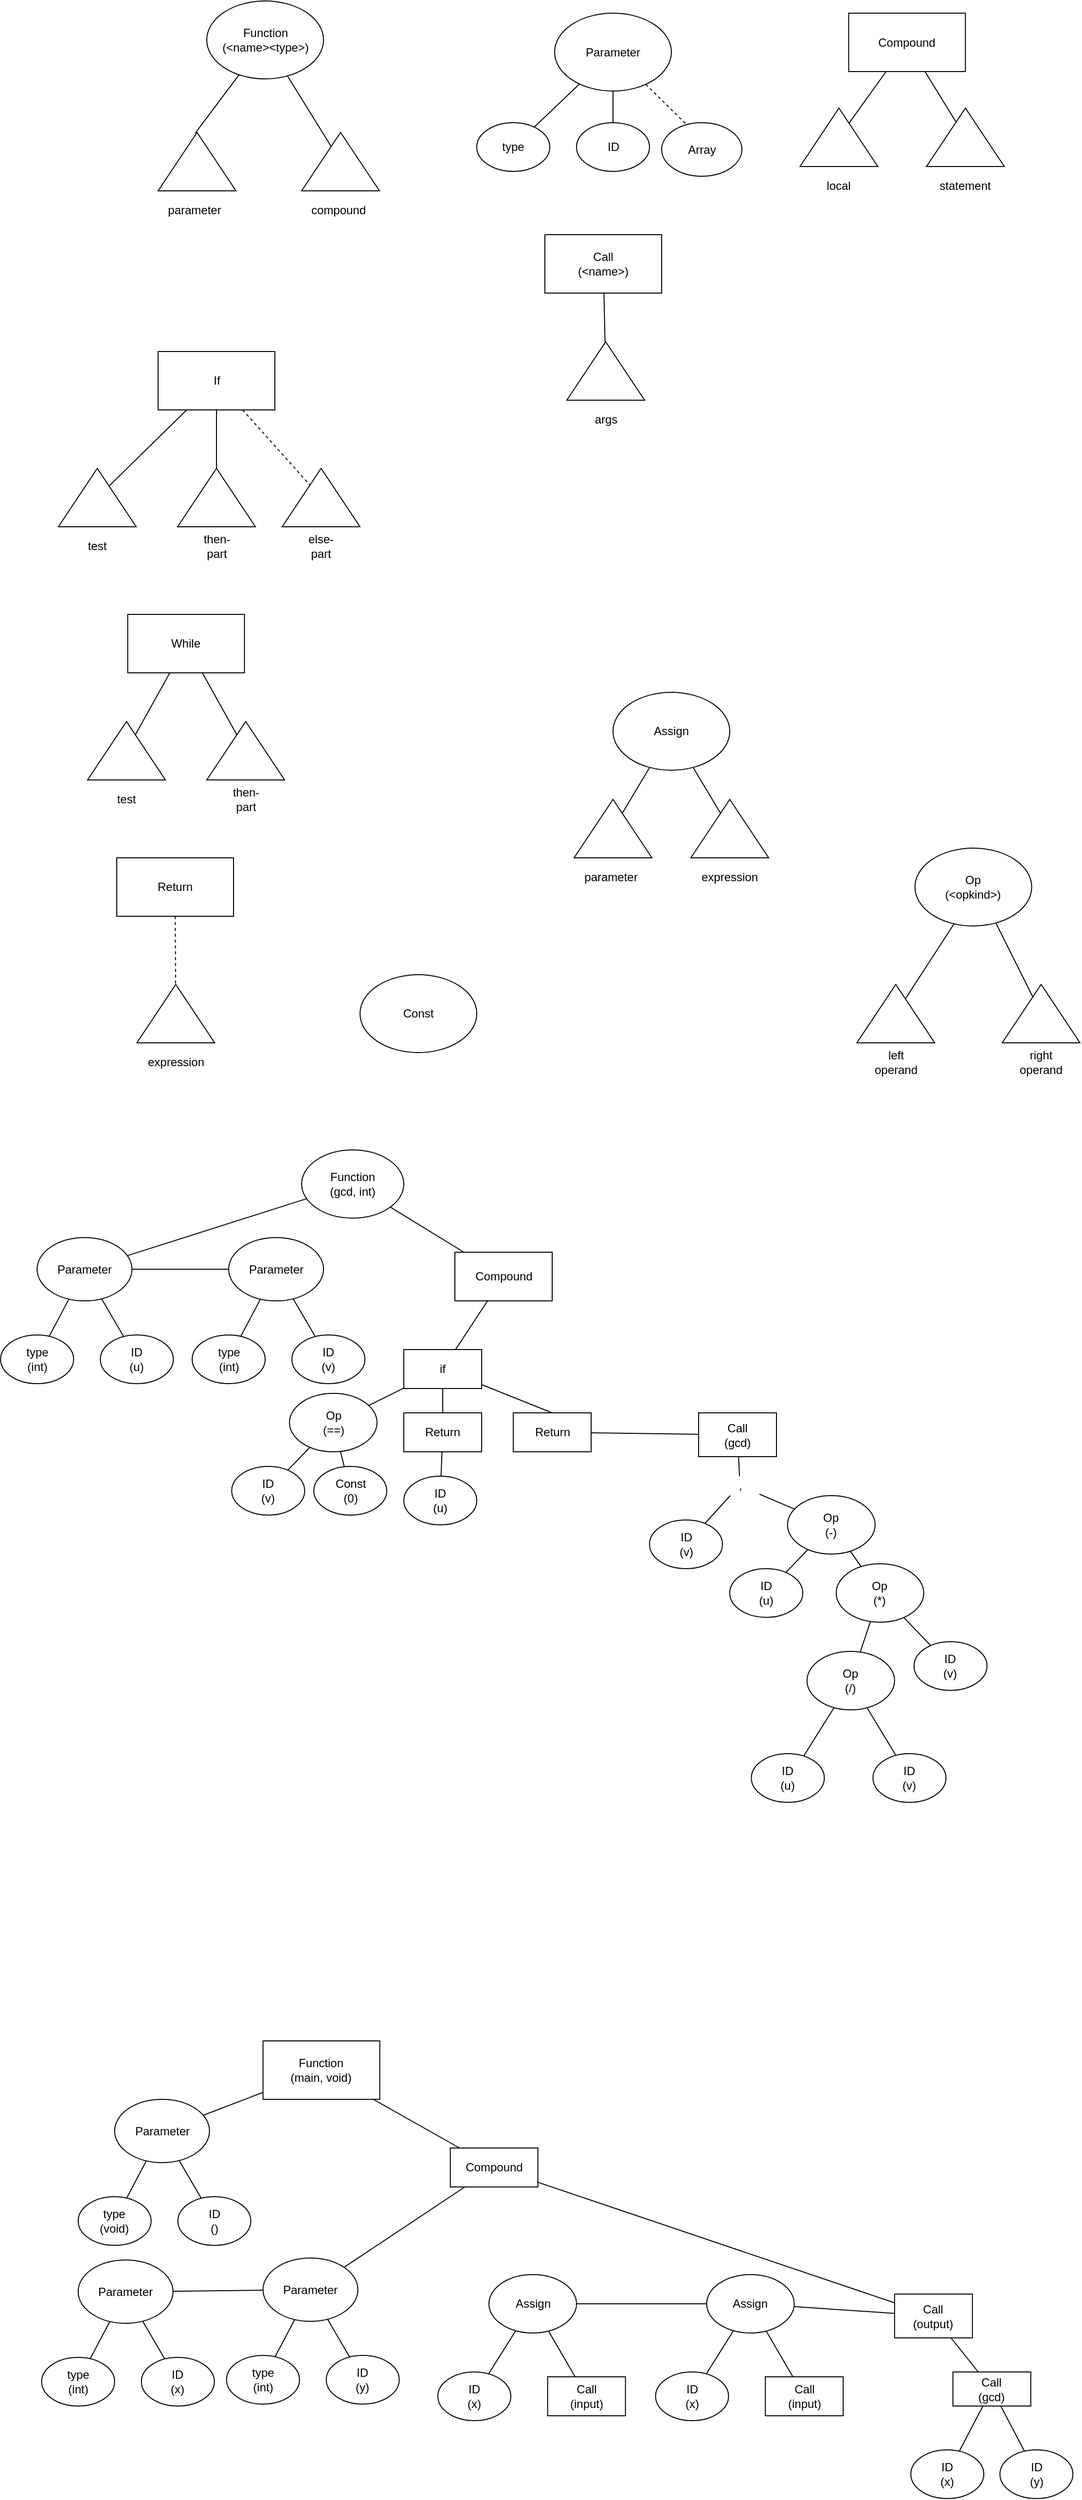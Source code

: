 <mxfile version="14.7.0" type="device"><diagram id="3pm8dhvofM6ck_XUb6Do" name="Page-1"><mxGraphModel dx="1122" dy="1812" grid="1" gridSize="10" guides="1" tooltips="1" connect="1" arrows="1" fold="1" page="1" pageScale="1" pageWidth="827" pageHeight="1169" math="0" shadow="0"><root><mxCell id="0"/><mxCell id="1" parent="0"/><mxCell id="Vj6ox9f2bPpBt8qQv2EJ-5" value="Compound" style="rounded=0;whiteSpace=wrap;html=1;" parent="1" vertex="1"><mxGeometry x="487.5" y="135" width="100" height="50" as="geometry"/></mxCell><mxCell id="Vj6ox9f2bPpBt8qQv2EJ-44" style="edgeStyle=none;rounded=0;orthogonalLoop=1;jettySize=auto;html=1;startArrow=none;startFill=0;endArrow=none;endFill=0;" parent="1" source="Vj6ox9f2bPpBt8qQv2EJ-36" target="Vj6ox9f2bPpBt8qQv2EJ-43" edge="1"><mxGeometry relative="1" as="geometry"/></mxCell><mxCell id="Vj6ox9f2bPpBt8qQv2EJ-36" value="Call&lt;br&gt;(gcd)" style="rounded=0;whiteSpace=wrap;html=1;" parent="1" vertex="1"><mxGeometry x="738" y="300" width="80" height="45" as="geometry"/></mxCell><mxCell id="jdOUMTZjfAcwkZbBy2Ru-80" style="edgeStyle=none;rounded=0;orthogonalLoop=1;jettySize=auto;html=1;endArrow=none;endFill=0;" edge="1" parent="1" source="Vj6ox9f2bPpBt8qQv2EJ-43" target="jdOUMTZjfAcwkZbBy2Ru-52"><mxGeometry relative="1" as="geometry"/></mxCell><mxCell id="Vj6ox9f2bPpBt8qQv2EJ-43" value="," style="text;html=1;strokeColor=none;fillColor=none;align=center;verticalAlign=middle;whiteSpace=wrap;rounded=0;" parent="1" vertex="1"><mxGeometry x="760.5" y="365" width="40" height="20" as="geometry"/></mxCell><mxCell id="Vj6ox9f2bPpBt8qQv2EJ-83" style="edgeStyle=none;rounded=0;orthogonalLoop=1;jettySize=auto;html=1;startArrow=none;startFill=0;endArrow=none;endFill=0;" parent="1" source="Vj6ox9f2bPpBt8qQv2EJ-67" target="Vj6ox9f2bPpBt8qQv2EJ-79" edge="1"><mxGeometry relative="1" as="geometry"/></mxCell><mxCell id="Vj6ox9f2bPpBt8qQv2EJ-67" value="Function&lt;br&gt;(main, void)" style="rounded=0;whiteSpace=wrap;html=1;" parent="1" vertex="1"><mxGeometry x="290.31" y="945" width="120" height="60" as="geometry"/></mxCell><mxCell id="Vj6ox9f2bPpBt8qQv2EJ-130" style="edgeStyle=none;rounded=0;orthogonalLoop=1;jettySize=auto;html=1;startArrow=none;startFill=0;endArrow=none;endFill=0;" parent="1" source="Vj6ox9f2bPpBt8qQv2EJ-79" target="Vj6ox9f2bPpBt8qQv2EJ-129" edge="1"><mxGeometry relative="1" as="geometry"/></mxCell><mxCell id="Vj6ox9f2bPpBt8qQv2EJ-79" value="Compound" style="rounded=0;whiteSpace=wrap;html=1;" parent="1" vertex="1"><mxGeometry x="482.81" y="1055" width="90" height="40" as="geometry"/></mxCell><mxCell id="Vj6ox9f2bPpBt8qQv2EJ-101" style="edgeStyle=none;rounded=0;orthogonalLoop=1;jettySize=auto;html=1;entryX=0.25;entryY=1;entryDx=0;entryDy=0;startArrow=none;startFill=0;endArrow=none;endFill=0;" parent="1" edge="1"><mxGeometry relative="1" as="geometry"><mxPoint x="542.81" y="1270" as="sourcePoint"/><mxPoint x="542.81" y="1270" as="targetPoint"/></mxGeometry></mxCell><mxCell id="jdOUMTZjfAcwkZbBy2Ru-101" style="edgeStyle=none;rounded=0;orthogonalLoop=1;jettySize=auto;html=1;endArrow=none;endFill=0;" edge="1" parent="1" source="Vj6ox9f2bPpBt8qQv2EJ-110" target="jdOUMTZjfAcwkZbBy2Ru-93"><mxGeometry relative="1" as="geometry"/></mxCell><mxCell id="Vj6ox9f2bPpBt8qQv2EJ-110" value="Call&lt;br&gt;(input)" style="rounded=0;whiteSpace=wrap;html=1;" parent="1" vertex="1"><mxGeometry x="582.81" y="1290" width="80" height="40" as="geometry"/></mxCell><mxCell id="Vj6ox9f2bPpBt8qQv2EJ-135" style="edgeStyle=none;rounded=0;orthogonalLoop=1;jettySize=auto;html=1;startArrow=none;startFill=0;endArrow=none;endFill=0;" parent="1" source="Vj6ox9f2bPpBt8qQv2EJ-129" target="Vj6ox9f2bPpBt8qQv2EJ-134" edge="1"><mxGeometry relative="1" as="geometry"/></mxCell><mxCell id="Vj6ox9f2bPpBt8qQv2EJ-129" value="Call&lt;br&gt;(output)" style="rounded=0;whiteSpace=wrap;html=1;" parent="1" vertex="1"><mxGeometry x="939.37" y="1205" width="80" height="45" as="geometry"/></mxCell><mxCell id="Vj6ox9f2bPpBt8qQv2EJ-134" value="Call&lt;br&gt;(gcd)" style="rounded=0;whiteSpace=wrap;html=1;" parent="1" vertex="1"><mxGeometry x="999.37" y="1285" width="80" height="35" as="geometry"/></mxCell><mxCell id="et-QwQgMtASnOsoZKu9s-46" style="edgeStyle=none;rounded=0;orthogonalLoop=1;jettySize=auto;html=1;startArrow=none;startFill=0;endArrow=none;endFill=0;" parent="1" source="et-QwQgMtASnOsoZKu9s-11" target="et-QwQgMtASnOsoZKu9s-17" edge="1"><mxGeometry relative="1" as="geometry"/></mxCell><mxCell id="et-QwQgMtASnOsoZKu9s-11" value="" style="triangle;whiteSpace=wrap;html=1;rotation=-90;" parent="1" vertex="1"><mxGeometry x="852.19" y="-1050" width="60" height="80" as="geometry"/></mxCell><mxCell id="et-QwQgMtASnOsoZKu9s-12" value="local" style="text;html=1;strokeColor=none;fillColor=none;align=center;verticalAlign=middle;whiteSpace=wrap;rounded=0;" parent="1" vertex="1"><mxGeometry x="862.19" y="-970" width="40" height="20" as="geometry"/></mxCell><mxCell id="et-QwQgMtASnOsoZKu9s-17" value="Compound" style="rounded=0;whiteSpace=wrap;html=1;" parent="1" vertex="1"><mxGeometry x="892.19" y="-1137.5" width="120" height="60" as="geometry"/></mxCell><mxCell id="et-QwQgMtASnOsoZKu9s-58" style="edgeStyle=none;rounded=0;orthogonalLoop=1;jettySize=auto;html=1;startArrow=none;startFill=0;endArrow=none;endFill=0;dashed=1;" parent="1" source="et-QwQgMtASnOsoZKu9s-26" target="et-QwQgMtASnOsoZKu9s-56" edge="1"><mxGeometry relative="1" as="geometry"/></mxCell><mxCell id="et-QwQgMtASnOsoZKu9s-26" value="If" style="rounded=0;whiteSpace=wrap;html=1;" parent="1" vertex="1"><mxGeometry x="182.5" y="-790" width="120" height="60" as="geometry"/></mxCell><mxCell id="et-QwQgMtASnOsoZKu9s-32" style="edgeStyle=none;rounded=0;orthogonalLoop=1;jettySize=auto;html=1;startArrow=none;startFill=0;endArrow=none;endFill=0;" parent="1" edge="1"><mxGeometry relative="1" as="geometry"><mxPoint x="264.216" y="-761.5" as="sourcePoint"/></mxGeometry></mxCell><mxCell id="et-QwQgMtASnOsoZKu9s-52" style="edgeStyle=none;rounded=0;orthogonalLoop=1;jettySize=auto;html=1;startArrow=none;startFill=0;endArrow=none;endFill=0;" parent="1" source="et-QwQgMtASnOsoZKu9s-50" target="et-QwQgMtASnOsoZKu9s-26" edge="1"><mxGeometry relative="1" as="geometry"/></mxCell><mxCell id="et-QwQgMtASnOsoZKu9s-50" value="" style="triangle;whiteSpace=wrap;html=1;rotation=-90;" parent="1" vertex="1"><mxGeometry x="90" y="-680" width="60" height="80" as="geometry"/></mxCell><mxCell id="et-QwQgMtASnOsoZKu9s-51" value="test" style="text;html=1;strokeColor=none;fillColor=none;align=center;verticalAlign=middle;whiteSpace=wrap;rounded=0;" parent="1" vertex="1"><mxGeometry x="100" y="-600" width="40" height="20" as="geometry"/></mxCell><mxCell id="et-QwQgMtASnOsoZKu9s-55" style="edgeStyle=none;rounded=0;orthogonalLoop=1;jettySize=auto;html=1;startArrow=none;startFill=0;endArrow=none;endFill=0;" parent="1" source="et-QwQgMtASnOsoZKu9s-53" target="et-QwQgMtASnOsoZKu9s-26" edge="1"><mxGeometry relative="1" as="geometry"/></mxCell><mxCell id="et-QwQgMtASnOsoZKu9s-53" value="" style="triangle;whiteSpace=wrap;html=1;rotation=-90;" parent="1" vertex="1"><mxGeometry x="212.5" y="-680" width="60" height="80" as="geometry"/></mxCell><mxCell id="et-QwQgMtASnOsoZKu9s-54" value="then-part" style="text;html=1;strokeColor=none;fillColor=none;align=center;verticalAlign=middle;whiteSpace=wrap;rounded=0;" parent="1" vertex="1"><mxGeometry x="222.5" y="-600" width="40" height="20" as="geometry"/></mxCell><mxCell id="et-QwQgMtASnOsoZKu9s-56" value="" style="triangle;whiteSpace=wrap;html=1;rotation=-90;" parent="1" vertex="1"><mxGeometry x="320" y="-680" width="60" height="80" as="geometry"/></mxCell><mxCell id="et-QwQgMtASnOsoZKu9s-57" value="else-part" style="text;html=1;strokeColor=none;fillColor=none;align=center;verticalAlign=middle;whiteSpace=wrap;rounded=0;" parent="1" vertex="1"><mxGeometry x="330" y="-600" width="40" height="20" as="geometry"/></mxCell><mxCell id="et-QwQgMtASnOsoZKu9s-59" value="Function&lt;br&gt;(&amp;lt;name&amp;gt;&amp;lt;type&amp;gt;)" style="ellipse;whiteSpace=wrap;html=1;" parent="1" vertex="1"><mxGeometry x="232.5" y="-1150" width="120" height="80" as="geometry"/></mxCell><mxCell id="et-QwQgMtASnOsoZKu9s-61" value="Call&lt;br&gt;(&amp;lt;name&amp;gt;)" style="rounded=0;whiteSpace=wrap;html=1;" parent="1" vertex="1"><mxGeometry x="580" y="-910" width="120" height="60" as="geometry"/></mxCell><mxCell id="et-QwQgMtASnOsoZKu9s-62" value="Const" style="ellipse;whiteSpace=wrap;html=1;" parent="1" vertex="1"><mxGeometry x="390" y="-150" width="120" height="80" as="geometry"/></mxCell><mxCell id="et-QwQgMtASnOsoZKu9s-64" value="Return" style="rounded=0;whiteSpace=wrap;html=1;" parent="1" vertex="1"><mxGeometry x="140" y="-270" width="120" height="60" as="geometry"/></mxCell><mxCell id="eo3xkKHgs0_Lx0r5bCwi-13" style="rounded=0;orthogonalLoop=1;jettySize=auto;html=1;endArrow=none;endFill=0;" parent="1" target="eo3xkKHgs0_Lx0r5bCwi-5" edge="1"><mxGeometry relative="1" as="geometry"><mxPoint x="1005.528" y="-210" as="sourcePoint"/></mxGeometry></mxCell><mxCell id="et-QwQgMtASnOsoZKu9s-65" value="While" style="rounded=0;whiteSpace=wrap;html=1;" parent="1" vertex="1"><mxGeometry x="151.25" y="-520" width="120" height="60" as="geometry"/></mxCell><mxCell id="eo3xkKHgs0_Lx0r5bCwi-4" value="Assign" style="ellipse;whiteSpace=wrap;html=1;" parent="1" vertex="1"><mxGeometry x="650" y="-440" width="120" height="80" as="geometry"/></mxCell><mxCell id="eo3xkKHgs0_Lx0r5bCwi-5" value="" style="triangle;whiteSpace=wrap;html=1;rotation=-90;" parent="1" vertex="1"><mxGeometry x="910.62" y="-150" width="60" height="80" as="geometry"/></mxCell><mxCell id="eo3xkKHgs0_Lx0r5bCwi-7" value="left operand" style="text;html=1;strokeColor=none;fillColor=none;align=center;verticalAlign=middle;whiteSpace=wrap;rounded=0;" parent="1" vertex="1"><mxGeometry x="920.62" y="-70" width="40" height="20" as="geometry"/></mxCell><mxCell id="eo3xkKHgs0_Lx0r5bCwi-10" style="edgeStyle=none;rounded=0;orthogonalLoop=1;jettySize=auto;html=1;startArrow=none;startFill=0;endArrow=none;endFill=0;" parent="1" source="eo3xkKHgs0_Lx0r5bCwi-11" edge="1"><mxGeometry relative="1" as="geometry"><mxPoint x="1040.0" y="-210" as="targetPoint"/></mxGeometry></mxCell><mxCell id="eo3xkKHgs0_Lx0r5bCwi-11" value="" style="triangle;whiteSpace=wrap;html=1;rotation=-90;" parent="1" vertex="1"><mxGeometry x="1060" y="-150" width="60" height="80" as="geometry"/></mxCell><mxCell id="eo3xkKHgs0_Lx0r5bCwi-12" value="right operand" style="text;html=1;strokeColor=none;fillColor=none;align=center;verticalAlign=middle;whiteSpace=wrap;rounded=0;" parent="1" vertex="1"><mxGeometry x="1070" y="-70" width="40" height="20" as="geometry"/></mxCell><mxCell id="eo3xkKHgs0_Lx0r5bCwi-14" style="edgeStyle=none;rounded=0;orthogonalLoop=1;jettySize=auto;html=1;startArrow=none;startFill=0;endArrow=none;endFill=0;dashed=1;" parent="1" source="et-QwQgMtASnOsoZKu9s-64" target="eo3xkKHgs0_Lx0r5bCwi-15" edge="1"><mxGeometry relative="1" as="geometry"><mxPoint x="120.005" y="-200" as="sourcePoint"/></mxGeometry></mxCell><mxCell id="eo3xkKHgs0_Lx0r5bCwi-15" value="" style="triangle;whiteSpace=wrap;html=1;rotation=-90;" parent="1" vertex="1"><mxGeometry x="170.63" y="-150" width="60" height="80" as="geometry"/></mxCell><mxCell id="eo3xkKHgs0_Lx0r5bCwi-16" value="expression" style="text;html=1;strokeColor=none;fillColor=none;align=center;verticalAlign=middle;whiteSpace=wrap;rounded=0;" parent="1" vertex="1"><mxGeometry x="180.63" y="-70" width="40" height="20" as="geometry"/></mxCell><mxCell id="eo3xkKHgs0_Lx0r5bCwi-22" value="" style="edgeStyle=none;rounded=0;orthogonalLoop=1;jettySize=auto;html=1;endArrow=none;endFill=0;" parent="1" target="et-QwQgMtASnOsoZKu9s-59" edge="1"><mxGeometry relative="1" as="geometry"><mxPoint x="220.58" y="-1014.131" as="sourcePoint"/></mxGeometry></mxCell><mxCell id="eo3xkKHgs0_Lx0r5bCwi-24" value="" style="triangle;whiteSpace=wrap;html=1;rotation=-90;" parent="1" vertex="1"><mxGeometry x="740.0" y="-340" width="60" height="80" as="geometry"/></mxCell><mxCell id="eo3xkKHgs0_Lx0r5bCwi-25" style="edgeStyle=none;rounded=0;orthogonalLoop=1;jettySize=auto;html=1;startArrow=none;startFill=0;endArrow=none;endFill=0;" parent="1" source="eo3xkKHgs0_Lx0r5bCwi-4" target="eo3xkKHgs0_Lx0r5bCwi-24" edge="1"><mxGeometry relative="1" as="geometry"><mxPoint x="786.548" y="-328.088" as="sourcePoint"/></mxGeometry></mxCell><mxCell id="eo3xkKHgs0_Lx0r5bCwi-26" value="expression" style="text;html=1;strokeColor=none;fillColor=none;align=center;verticalAlign=middle;whiteSpace=wrap;rounded=0;" parent="1" vertex="1"><mxGeometry x="750" y="-260" width="40" height="20" as="geometry"/></mxCell><mxCell id="eo3xkKHgs0_Lx0r5bCwi-27" value="Op&lt;br&gt;(&amp;lt;opkind&amp;gt;)" style="ellipse;whiteSpace=wrap;html=1;" parent="1" vertex="1"><mxGeometry x="960.31" y="-280" width="120" height="80" as="geometry"/></mxCell><mxCell id="jdOUMTZjfAcwkZbBy2Ru-44" style="edgeStyle=none;rounded=0;orthogonalLoop=1;jettySize=auto;html=1;endArrow=none;endFill=0;" edge="1" parent="1" source="eo3xkKHgs0_Lx0r5bCwi-35" target="et-QwQgMtASnOsoZKu9s-61"><mxGeometry relative="1" as="geometry"/></mxCell><mxCell id="eo3xkKHgs0_Lx0r5bCwi-35" value="" style="triangle;whiteSpace=wrap;html=1;rotation=-90;" parent="1" vertex="1"><mxGeometry x="612.5" y="-810" width="60" height="80" as="geometry"/></mxCell><mxCell id="eo3xkKHgs0_Lx0r5bCwi-36" value="args" style="text;html=1;strokeColor=none;fillColor=none;align=center;verticalAlign=middle;whiteSpace=wrap;rounded=0;" parent="1" vertex="1"><mxGeometry x="622.5" y="-730" width="40" height="20" as="geometry"/></mxCell><mxCell id="eo3xkKHgs0_Lx0r5bCwi-44" style="edgeStyle=none;rounded=0;orthogonalLoop=1;jettySize=auto;html=1;endArrow=none;endFill=0;" parent="1" source="eo3xkKHgs0_Lx0r5bCwi-38" target="et-QwQgMtASnOsoZKu9s-65" edge="1"><mxGeometry relative="1" as="geometry"/></mxCell><mxCell id="eo3xkKHgs0_Lx0r5bCwi-38" value="" style="triangle;whiteSpace=wrap;html=1;rotation=-90;" parent="1" vertex="1"><mxGeometry x="120" y="-420" width="60" height="80" as="geometry"/></mxCell><mxCell id="eo3xkKHgs0_Lx0r5bCwi-39" value="test" style="text;html=1;strokeColor=none;fillColor=none;align=center;verticalAlign=middle;whiteSpace=wrap;rounded=0;" parent="1" vertex="1"><mxGeometry x="130" y="-340" width="40" height="20" as="geometry"/></mxCell><mxCell id="eo3xkKHgs0_Lx0r5bCwi-45" style="edgeStyle=none;rounded=0;orthogonalLoop=1;jettySize=auto;html=1;endArrow=none;endFill=0;" parent="1" source="eo3xkKHgs0_Lx0r5bCwi-40" target="et-QwQgMtASnOsoZKu9s-65" edge="1"><mxGeometry relative="1" as="geometry"/></mxCell><mxCell id="eo3xkKHgs0_Lx0r5bCwi-40" value="" style="triangle;whiteSpace=wrap;html=1;rotation=-90;" parent="1" vertex="1"><mxGeometry x="242.5" y="-420" width="60" height="80" as="geometry"/></mxCell><mxCell id="eo3xkKHgs0_Lx0r5bCwi-41" value="then-part" style="text;html=1;strokeColor=none;fillColor=none;align=center;verticalAlign=middle;whiteSpace=wrap;rounded=0;" parent="1" vertex="1"><mxGeometry x="252.5" y="-340" width="40" height="20" as="geometry"/></mxCell><mxCell id="eo3xkKHgs0_Lx0r5bCwi-54" value="ID" style="ellipse;whiteSpace=wrap;html=1;" parent="1" vertex="1"><mxGeometry x="612.5" y="-1025" width="75" height="50" as="geometry"/></mxCell><mxCell id="eo3xkKHgs0_Lx0r5bCwi-55" style="edgeStyle=none;rounded=0;orthogonalLoop=1;jettySize=auto;html=1;startArrow=none;startFill=0;endArrow=none;endFill=0;" parent="1" source="eo3xkKHgs0_Lx0r5bCwi-60" target="eo3xkKHgs0_Lx0r5bCwi-54" edge="1"><mxGeometry relative="1" as="geometry"><mxPoint x="159.572" y="-1500" as="sourcePoint"/></mxGeometry></mxCell><mxCell id="eo3xkKHgs0_Lx0r5bCwi-56" style="edgeStyle=none;rounded=0;orthogonalLoop=1;jettySize=auto;html=1;startArrow=none;startFill=0;endArrow=none;endFill=0;dashed=1;" parent="1" source="eo3xkKHgs0_Lx0r5bCwi-60" edge="1"><mxGeometry relative="1" as="geometry"><mxPoint x="189.615" y="-1500" as="sourcePoint"/><mxPoint x="736.025" y="-1012.787" as="targetPoint"/></mxGeometry></mxCell><mxCell id="eo3xkKHgs0_Lx0r5bCwi-57" style="edgeStyle=none;rounded=0;orthogonalLoop=1;jettySize=auto;html=1;endArrow=none;endFill=0;" parent="1" source="eo3xkKHgs0_Lx0r5bCwi-58" target="eo3xkKHgs0_Lx0r5bCwi-60" edge="1"><mxGeometry relative="1" as="geometry"/></mxCell><mxCell id="eo3xkKHgs0_Lx0r5bCwi-58" value="type" style="ellipse;whiteSpace=wrap;html=1;" parent="1" vertex="1"><mxGeometry x="510" y="-1025" width="75" height="50" as="geometry"/></mxCell><mxCell id="eo3xkKHgs0_Lx0r5bCwi-59" value="Array" style="ellipse;whiteSpace=wrap;html=1;" parent="1" vertex="1"><mxGeometry x="700" y="-1025" width="82.5" height="55" as="geometry"/></mxCell><mxCell id="eo3xkKHgs0_Lx0r5bCwi-60" value="Parameter" style="ellipse;whiteSpace=wrap;html=1;" parent="1" vertex="1"><mxGeometry x="590" y="-1137.5" width="120" height="80" as="geometry"/></mxCell><mxCell id="eo3xkKHgs0_Lx0r5bCwi-68" value="" style="triangle;whiteSpace=wrap;html=1;rotation=-90;" parent="1" vertex="1"><mxGeometry x="192.5" y="-1025" width="60" height="80" as="geometry"/></mxCell><mxCell id="eo3xkKHgs0_Lx0r5bCwi-69" value="parameter" style="text;html=1;strokeColor=none;fillColor=none;align=center;verticalAlign=middle;whiteSpace=wrap;rounded=0;" parent="1" vertex="1"><mxGeometry x="200" y="-945" width="40" height="20" as="geometry"/></mxCell><mxCell id="eo3xkKHgs0_Lx0r5bCwi-73" value="" style="edgeStyle=none;rounded=0;orthogonalLoop=1;jettySize=auto;html=1;endArrow=none;endFill=0;" parent="1" source="eo3xkKHgs0_Lx0r5bCwi-70" target="eo3xkKHgs0_Lx0r5bCwi-4" edge="1"><mxGeometry relative="1" as="geometry"/></mxCell><mxCell id="eo3xkKHgs0_Lx0r5bCwi-70" value="" style="triangle;whiteSpace=wrap;html=1;rotation=-90;" parent="1" vertex="1"><mxGeometry x="620" y="-340" width="60" height="80" as="geometry"/></mxCell><mxCell id="eo3xkKHgs0_Lx0r5bCwi-71" value="parameter" style="text;html=1;strokeColor=none;fillColor=none;align=center;verticalAlign=middle;whiteSpace=wrap;rounded=0;" parent="1" vertex="1"><mxGeometry x="627.5" y="-260" width="40" height="20" as="geometry"/></mxCell><mxCell id="eo3xkKHgs0_Lx0r5bCwi-76" style="edgeStyle=none;rounded=0;orthogonalLoop=1;jettySize=auto;html=1;endArrow=none;endFill=0;" parent="1" source="eo3xkKHgs0_Lx0r5bCwi-75" target="et-QwQgMtASnOsoZKu9s-17" edge="1"><mxGeometry relative="1" as="geometry"/></mxCell><mxCell id="eo3xkKHgs0_Lx0r5bCwi-75" value="" style="triangle;whiteSpace=wrap;html=1;rotation=-90;" parent="1" vertex="1"><mxGeometry x="982.19" y="-1050" width="60" height="80" as="geometry"/></mxCell><mxCell id="eo3xkKHgs0_Lx0r5bCwi-77" value="statement" style="text;html=1;strokeColor=none;fillColor=none;align=center;verticalAlign=middle;whiteSpace=wrap;rounded=0;" parent="1" vertex="1"><mxGeometry x="992.19" y="-970" width="40" height="20" as="geometry"/></mxCell><mxCell id="eo3xkKHgs0_Lx0r5bCwi-80" style="edgeStyle=none;rounded=0;orthogonalLoop=1;jettySize=auto;html=1;endArrow=none;endFill=0;" parent="1" source="eo3xkKHgs0_Lx0r5bCwi-78" target="et-QwQgMtASnOsoZKu9s-59" edge="1"><mxGeometry relative="1" as="geometry"/></mxCell><mxCell id="eo3xkKHgs0_Lx0r5bCwi-78" value="" style="triangle;whiteSpace=wrap;html=1;rotation=-90;" parent="1" vertex="1"><mxGeometry x="340" y="-1025" width="60" height="80" as="geometry"/></mxCell><mxCell id="eo3xkKHgs0_Lx0r5bCwi-79" value="compound" style="text;html=1;strokeColor=none;fillColor=none;align=center;verticalAlign=middle;whiteSpace=wrap;rounded=0;" parent="1" vertex="1"><mxGeometry x="347.5" y="-945" width="40" height="20" as="geometry"/></mxCell><mxCell id="jdOUMTZjfAcwkZbBy2Ru-23" style="edgeStyle=none;rounded=0;orthogonalLoop=1;jettySize=auto;html=1;endArrow=none;endFill=0;" edge="1" parent="1" source="eo3xkKHgs0_Lx0r5bCwi-82" target="Vj6ox9f2bPpBt8qQv2EJ-5"><mxGeometry relative="1" as="geometry"/></mxCell><mxCell id="eo3xkKHgs0_Lx0r5bCwi-82" value="Function&lt;br&gt;(gcd, int)" style="ellipse;whiteSpace=wrap;html=1;" parent="1" vertex="1"><mxGeometry x="330" y="30" width="105" height="70" as="geometry"/></mxCell><mxCell id="jdOUMTZjfAcwkZbBy2Ru-5" style="edgeStyle=none;rounded=0;orthogonalLoop=1;jettySize=auto;html=1;endArrow=none;endFill=0;" edge="1" parent="1" source="jdOUMTZjfAcwkZbBy2Ru-1" target="jdOUMTZjfAcwkZbBy2Ru-3"><mxGeometry relative="1" as="geometry"/></mxCell><mxCell id="jdOUMTZjfAcwkZbBy2Ru-1" value="ID&lt;br&gt;(u)" style="ellipse;whiteSpace=wrap;html=1;" vertex="1" parent="1"><mxGeometry x="123.13" y="220" width="75" height="50" as="geometry"/></mxCell><mxCell id="jdOUMTZjfAcwkZbBy2Ru-4" style="rounded=0;orthogonalLoop=1;jettySize=auto;html=1;endArrow=none;endFill=0;" edge="1" parent="1" source="jdOUMTZjfAcwkZbBy2Ru-2" target="jdOUMTZjfAcwkZbBy2Ru-3"><mxGeometry relative="1" as="geometry"/></mxCell><mxCell id="jdOUMTZjfAcwkZbBy2Ru-2" value="type&lt;br&gt;(int)" style="ellipse;whiteSpace=wrap;html=1;" vertex="1" parent="1"><mxGeometry x="20.63" y="220" width="75" height="50" as="geometry"/></mxCell><mxCell id="jdOUMTZjfAcwkZbBy2Ru-6" style="edgeStyle=none;rounded=0;orthogonalLoop=1;jettySize=auto;html=1;endArrow=none;endFill=0;" edge="1" parent="1" source="jdOUMTZjfAcwkZbBy2Ru-3" target="eo3xkKHgs0_Lx0r5bCwi-82"><mxGeometry relative="1" as="geometry"/></mxCell><mxCell id="jdOUMTZjfAcwkZbBy2Ru-3" value="Parameter" style="ellipse;whiteSpace=wrap;html=1;" vertex="1" parent="1"><mxGeometry x="58.13" y="120" width="97.5" height="65" as="geometry"/></mxCell><mxCell id="jdOUMTZjfAcwkZbBy2Ru-17" style="edgeStyle=none;rounded=0;orthogonalLoop=1;jettySize=auto;html=1;endArrow=none;endFill=0;" edge="1" source="jdOUMTZjfAcwkZbBy2Ru-18" target="jdOUMTZjfAcwkZbBy2Ru-21" parent="1"><mxGeometry relative="1" as="geometry"/></mxCell><mxCell id="jdOUMTZjfAcwkZbBy2Ru-18" value="ID&lt;br&gt;(v)" style="ellipse;whiteSpace=wrap;html=1;" vertex="1" parent="1"><mxGeometry x="320" y="220" width="75" height="50" as="geometry"/></mxCell><mxCell id="jdOUMTZjfAcwkZbBy2Ru-19" style="rounded=0;orthogonalLoop=1;jettySize=auto;html=1;endArrow=none;endFill=0;" edge="1" source="jdOUMTZjfAcwkZbBy2Ru-20" target="jdOUMTZjfAcwkZbBy2Ru-21" parent="1"><mxGeometry relative="1" as="geometry"/></mxCell><mxCell id="jdOUMTZjfAcwkZbBy2Ru-20" value="type&lt;br&gt;(int)" style="ellipse;whiteSpace=wrap;html=1;" vertex="1" parent="1"><mxGeometry x="217.5" y="220" width="75" height="50" as="geometry"/></mxCell><mxCell id="jdOUMTZjfAcwkZbBy2Ru-22" style="edgeStyle=none;rounded=0;orthogonalLoop=1;jettySize=auto;html=1;endArrow=none;endFill=0;" edge="1" parent="1" source="jdOUMTZjfAcwkZbBy2Ru-21" target="jdOUMTZjfAcwkZbBy2Ru-3"><mxGeometry relative="1" as="geometry"/></mxCell><mxCell id="jdOUMTZjfAcwkZbBy2Ru-21" value="Parameter" style="ellipse;whiteSpace=wrap;html=1;" vertex="1" parent="1"><mxGeometry x="255" y="120" width="97.5" height="65" as="geometry"/></mxCell><mxCell id="jdOUMTZjfAcwkZbBy2Ru-25" style="edgeStyle=none;rounded=0;orthogonalLoop=1;jettySize=auto;html=1;endArrow=none;endFill=0;" edge="1" parent="1" source="jdOUMTZjfAcwkZbBy2Ru-24" target="Vj6ox9f2bPpBt8qQv2EJ-5"><mxGeometry relative="1" as="geometry"/></mxCell><mxCell id="jdOUMTZjfAcwkZbBy2Ru-34" style="edgeStyle=none;rounded=0;orthogonalLoop=1;jettySize=auto;html=1;endArrow=none;endFill=0;" edge="1" parent="1" source="jdOUMTZjfAcwkZbBy2Ru-24" target="jdOUMTZjfAcwkZbBy2Ru-33"><mxGeometry relative="1" as="geometry"/></mxCell><mxCell id="jdOUMTZjfAcwkZbBy2Ru-39" style="edgeStyle=none;rounded=0;orthogonalLoop=1;jettySize=auto;html=1;entryX=0.5;entryY=0;entryDx=0;entryDy=0;endArrow=none;endFill=0;" edge="1" parent="1" source="jdOUMTZjfAcwkZbBy2Ru-24" target="jdOUMTZjfAcwkZbBy2Ru-38"><mxGeometry relative="1" as="geometry"/></mxCell><mxCell id="jdOUMTZjfAcwkZbBy2Ru-24" value="if" style="rounded=0;whiteSpace=wrap;html=1;" vertex="1" parent="1"><mxGeometry x="435" y="235" width="80" height="40" as="geometry"/></mxCell><mxCell id="jdOUMTZjfAcwkZbBy2Ru-35" style="edgeStyle=none;rounded=0;orthogonalLoop=1;jettySize=auto;html=1;endArrow=none;endFill=0;" edge="1" parent="1" source="jdOUMTZjfAcwkZbBy2Ru-27" target="jdOUMTZjfAcwkZbBy2Ru-24"><mxGeometry relative="1" as="geometry"/></mxCell><mxCell id="jdOUMTZjfAcwkZbBy2Ru-27" value="Op&lt;br&gt;(==)" style="ellipse;whiteSpace=wrap;html=1;" vertex="1" parent="1"><mxGeometry x="317.5" y="280" width="90" height="60" as="geometry"/></mxCell><mxCell id="jdOUMTZjfAcwkZbBy2Ru-30" style="edgeStyle=none;rounded=0;orthogonalLoop=1;jettySize=auto;html=1;endArrow=none;endFill=0;" edge="1" parent="1" source="jdOUMTZjfAcwkZbBy2Ru-29" target="jdOUMTZjfAcwkZbBy2Ru-27"><mxGeometry relative="1" as="geometry"/></mxCell><mxCell id="jdOUMTZjfAcwkZbBy2Ru-29" value="ID&lt;br&gt;(v)" style="ellipse;whiteSpace=wrap;html=1;" vertex="1" parent="1"><mxGeometry x="258.13" y="355" width="75" height="50" as="geometry"/></mxCell><mxCell id="jdOUMTZjfAcwkZbBy2Ru-32" style="edgeStyle=none;rounded=0;orthogonalLoop=1;jettySize=auto;html=1;endArrow=none;endFill=0;" edge="1" parent="1" source="jdOUMTZjfAcwkZbBy2Ru-31" target="jdOUMTZjfAcwkZbBy2Ru-27"><mxGeometry relative="1" as="geometry"/></mxCell><mxCell id="jdOUMTZjfAcwkZbBy2Ru-31" value="Const&lt;br&gt;(0)" style="ellipse;whiteSpace=wrap;html=1;" vertex="1" parent="1"><mxGeometry x="342.5" y="355" width="75" height="50" as="geometry"/></mxCell><mxCell id="jdOUMTZjfAcwkZbBy2Ru-33" value="Return" style="rounded=0;whiteSpace=wrap;html=1;" vertex="1" parent="1"><mxGeometry x="435" y="300" width="80" height="40" as="geometry"/></mxCell><mxCell id="jdOUMTZjfAcwkZbBy2Ru-37" style="edgeStyle=none;rounded=0;orthogonalLoop=1;jettySize=auto;html=1;endArrow=none;endFill=0;" edge="1" parent="1" source="jdOUMTZjfAcwkZbBy2Ru-36" target="jdOUMTZjfAcwkZbBy2Ru-33"><mxGeometry relative="1" as="geometry"/></mxCell><mxCell id="jdOUMTZjfAcwkZbBy2Ru-36" value="ID&lt;br&gt;(u)" style="ellipse;whiteSpace=wrap;html=1;" vertex="1" parent="1"><mxGeometry x="435" y="365" width="75" height="50" as="geometry"/></mxCell><mxCell id="jdOUMTZjfAcwkZbBy2Ru-40" style="edgeStyle=none;rounded=0;orthogonalLoop=1;jettySize=auto;html=1;endArrow=none;endFill=0;" edge="1" parent="1" source="jdOUMTZjfAcwkZbBy2Ru-38" target="Vj6ox9f2bPpBt8qQv2EJ-36"><mxGeometry relative="1" as="geometry"/></mxCell><mxCell id="jdOUMTZjfAcwkZbBy2Ru-38" value="Return" style="rounded=0;whiteSpace=wrap;html=1;" vertex="1" parent="1"><mxGeometry x="547.5" y="300" width="80" height="40" as="geometry"/></mxCell><mxCell id="jdOUMTZjfAcwkZbBy2Ru-48" style="edgeStyle=none;rounded=0;orthogonalLoop=1;jettySize=auto;html=1;endArrow=none;endFill=0;" edge="1" parent="1" source="jdOUMTZjfAcwkZbBy2Ru-45" target="jdOUMTZjfAcwkZbBy2Ru-46"><mxGeometry relative="1" as="geometry"/></mxCell><mxCell id="jdOUMTZjfAcwkZbBy2Ru-49" style="edgeStyle=none;rounded=0;orthogonalLoop=1;jettySize=auto;html=1;endArrow=none;endFill=0;" edge="1" parent="1" source="jdOUMTZjfAcwkZbBy2Ru-45" target="jdOUMTZjfAcwkZbBy2Ru-47"><mxGeometry relative="1" as="geometry"/></mxCell><mxCell id="jdOUMTZjfAcwkZbBy2Ru-50" style="edgeStyle=none;rounded=0;orthogonalLoop=1;jettySize=auto;html=1;endArrow=none;endFill=0;" edge="1" parent="1" source="jdOUMTZjfAcwkZbBy2Ru-45" target="Vj6ox9f2bPpBt8qQv2EJ-67"><mxGeometry relative="1" as="geometry"/></mxCell><mxCell id="jdOUMTZjfAcwkZbBy2Ru-45" value="Parameter" style="ellipse;whiteSpace=wrap;html=1;" vertex="1" parent="1"><mxGeometry x="137.81" y="1005" width="97.5" height="65" as="geometry"/></mxCell><mxCell id="jdOUMTZjfAcwkZbBy2Ru-46" value="type&lt;br&gt;(void)" style="ellipse;whiteSpace=wrap;html=1;" vertex="1" parent="1"><mxGeometry x="100.31" y="1105" width="75" height="50" as="geometry"/></mxCell><mxCell id="jdOUMTZjfAcwkZbBy2Ru-47" value="ID&lt;br&gt;()" style="ellipse;whiteSpace=wrap;html=1;" vertex="1" parent="1"><mxGeometry x="202.81" y="1105" width="75" height="50" as="geometry"/></mxCell><mxCell id="jdOUMTZjfAcwkZbBy2Ru-66" style="edgeStyle=none;rounded=0;orthogonalLoop=1;jettySize=auto;html=1;entryX=0.25;entryY=1;entryDx=0;entryDy=0;endArrow=none;endFill=0;" edge="1" parent="1" source="jdOUMTZjfAcwkZbBy2Ru-51" target="Vj6ox9f2bPpBt8qQv2EJ-43"><mxGeometry relative="1" as="geometry"/></mxCell><mxCell id="jdOUMTZjfAcwkZbBy2Ru-51" value="ID&lt;br&gt;(v)" style="ellipse;whiteSpace=wrap;html=1;" vertex="1" parent="1"><mxGeometry x="687.5" y="410" width="75" height="50" as="geometry"/></mxCell><mxCell id="jdOUMTZjfAcwkZbBy2Ru-65" style="edgeStyle=none;rounded=0;orthogonalLoop=1;jettySize=auto;html=1;endArrow=none;endFill=0;" edge="1" parent="1" source="jdOUMTZjfAcwkZbBy2Ru-52" target="jdOUMTZjfAcwkZbBy2Ru-55"><mxGeometry relative="1" as="geometry"/></mxCell><mxCell id="jdOUMTZjfAcwkZbBy2Ru-52" value="Op&lt;br&gt;(-)" style="ellipse;whiteSpace=wrap;html=1;" vertex="1" parent="1"><mxGeometry x="829.37" y="385" width="90" height="60" as="geometry"/></mxCell><mxCell id="jdOUMTZjfAcwkZbBy2Ru-64" style="edgeStyle=none;rounded=0;orthogonalLoop=1;jettySize=auto;html=1;endArrow=none;endFill=0;" edge="1" parent="1" source="jdOUMTZjfAcwkZbBy2Ru-53" target="jdOUMTZjfAcwkZbBy2Ru-52"><mxGeometry relative="1" as="geometry"/></mxCell><mxCell id="jdOUMTZjfAcwkZbBy2Ru-53" value="ID&lt;br&gt;(u)" style="ellipse;whiteSpace=wrap;html=1;" vertex="1" parent="1"><mxGeometry x="770" y="460" width="75" height="50" as="geometry"/></mxCell><mxCell id="jdOUMTZjfAcwkZbBy2Ru-63" style="edgeStyle=none;rounded=0;orthogonalLoop=1;jettySize=auto;html=1;endArrow=none;endFill=0;" edge="1" parent="1" source="jdOUMTZjfAcwkZbBy2Ru-55" target="jdOUMTZjfAcwkZbBy2Ru-59"><mxGeometry relative="1" as="geometry"/></mxCell><mxCell id="jdOUMTZjfAcwkZbBy2Ru-55" value="Op&lt;br&gt;(*)" style="ellipse;whiteSpace=wrap;html=1;" vertex="1" parent="1"><mxGeometry x="879.37" y="455" width="90" height="60" as="geometry"/></mxCell><mxCell id="jdOUMTZjfAcwkZbBy2Ru-60" style="edgeStyle=none;rounded=0;orthogonalLoop=1;jettySize=auto;html=1;entryX=0.571;entryY=0.4;entryDx=0;entryDy=0;entryPerimeter=0;endArrow=none;endFill=0;" edge="1" parent="1" source="jdOUMTZjfAcwkZbBy2Ru-56" target="jdOUMTZjfAcwkZbBy2Ru-57"><mxGeometry relative="1" as="geometry"/></mxCell><mxCell id="jdOUMTZjfAcwkZbBy2Ru-61" style="edgeStyle=none;rounded=0;orthogonalLoop=1;jettySize=auto;html=1;endArrow=none;endFill=0;" edge="1" parent="1" source="jdOUMTZjfAcwkZbBy2Ru-56" target="jdOUMTZjfAcwkZbBy2Ru-58"><mxGeometry relative="1" as="geometry"/></mxCell><mxCell id="jdOUMTZjfAcwkZbBy2Ru-62" style="edgeStyle=none;rounded=0;orthogonalLoop=1;jettySize=auto;html=1;endArrow=none;endFill=0;" edge="1" parent="1" source="jdOUMTZjfAcwkZbBy2Ru-56" target="jdOUMTZjfAcwkZbBy2Ru-55"><mxGeometry relative="1" as="geometry"/></mxCell><mxCell id="jdOUMTZjfAcwkZbBy2Ru-56" value="Op&lt;br&gt;(/)" style="ellipse;whiteSpace=wrap;html=1;" vertex="1" parent="1"><mxGeometry x="849.37" y="545" width="90" height="60" as="geometry"/></mxCell><mxCell id="jdOUMTZjfAcwkZbBy2Ru-57" value="ID&lt;br&gt;(u)" style="ellipse;whiteSpace=wrap;html=1;" vertex="1" parent="1"><mxGeometry x="792.19" y="650" width="75" height="50" as="geometry"/></mxCell><mxCell id="jdOUMTZjfAcwkZbBy2Ru-58" value="ID&lt;br&gt;(v)" style="ellipse;whiteSpace=wrap;html=1;" vertex="1" parent="1"><mxGeometry x="917.19" y="650" width="75" height="50" as="geometry"/></mxCell><mxCell id="jdOUMTZjfAcwkZbBy2Ru-59" value="ID&lt;br&gt;(v)" style="ellipse;whiteSpace=wrap;html=1;" vertex="1" parent="1"><mxGeometry x="959.37" y="535" width="75" height="50" as="geometry"/></mxCell><mxCell id="jdOUMTZjfAcwkZbBy2Ru-67" style="edgeStyle=none;rounded=0;orthogonalLoop=1;jettySize=auto;html=1;endArrow=none;endFill=0;" edge="1" source="jdOUMTZjfAcwkZbBy2Ru-69" target="jdOUMTZjfAcwkZbBy2Ru-70" parent="1"><mxGeometry relative="1" as="geometry"/></mxCell><mxCell id="jdOUMTZjfAcwkZbBy2Ru-68" style="edgeStyle=none;rounded=0;orthogonalLoop=1;jettySize=auto;html=1;endArrow=none;endFill=0;" edge="1" source="jdOUMTZjfAcwkZbBy2Ru-69" target="jdOUMTZjfAcwkZbBy2Ru-71" parent="1"><mxGeometry relative="1" as="geometry"/></mxCell><mxCell id="jdOUMTZjfAcwkZbBy2Ru-72" style="edgeStyle=none;rounded=0;orthogonalLoop=1;jettySize=auto;html=1;endArrow=none;endFill=0;" edge="1" parent="1" source="jdOUMTZjfAcwkZbBy2Ru-69" target="Vj6ox9f2bPpBt8qQv2EJ-79"><mxGeometry relative="1" as="geometry"/></mxCell><mxCell id="jdOUMTZjfAcwkZbBy2Ru-69" value="Parameter" style="ellipse;whiteSpace=wrap;html=1;" vertex="1" parent="1"><mxGeometry x="290.31" y="1168" width="97.5" height="65" as="geometry"/></mxCell><mxCell id="jdOUMTZjfAcwkZbBy2Ru-70" value="type&lt;br&gt;(int)" style="ellipse;whiteSpace=wrap;html=1;" vertex="1" parent="1"><mxGeometry x="252.81" y="1268" width="75" height="50" as="geometry"/></mxCell><mxCell id="jdOUMTZjfAcwkZbBy2Ru-71" value="ID&lt;br&gt;(y)" style="ellipse;whiteSpace=wrap;html=1;" vertex="1" parent="1"><mxGeometry x="355.31" y="1268" width="75" height="50" as="geometry"/></mxCell><mxCell id="jdOUMTZjfAcwkZbBy2Ru-73" style="edgeStyle=none;rounded=0;orthogonalLoop=1;jettySize=auto;html=1;endArrow=none;endFill=0;" edge="1" source="jdOUMTZjfAcwkZbBy2Ru-75" target="jdOUMTZjfAcwkZbBy2Ru-77" parent="1"><mxGeometry relative="1" as="geometry"/></mxCell><mxCell id="jdOUMTZjfAcwkZbBy2Ru-74" style="edgeStyle=none;rounded=0;orthogonalLoop=1;jettySize=auto;html=1;endArrow=none;endFill=0;" edge="1" source="jdOUMTZjfAcwkZbBy2Ru-75" target="jdOUMTZjfAcwkZbBy2Ru-76" parent="1"><mxGeometry relative="1" as="geometry"/></mxCell><mxCell id="jdOUMTZjfAcwkZbBy2Ru-78" style="edgeStyle=none;rounded=0;orthogonalLoop=1;jettySize=auto;html=1;endArrow=none;endFill=0;" edge="1" parent="1" source="jdOUMTZjfAcwkZbBy2Ru-75" target="jdOUMTZjfAcwkZbBy2Ru-69"><mxGeometry relative="1" as="geometry"/></mxCell><mxCell id="jdOUMTZjfAcwkZbBy2Ru-75" value="Parameter" style="ellipse;whiteSpace=wrap;html=1;" vertex="1" parent="1"><mxGeometry x="100.31" y="1170" width="97.5" height="65" as="geometry"/></mxCell><mxCell id="jdOUMTZjfAcwkZbBy2Ru-76" value="ID&lt;br&gt;(x)" style="ellipse;whiteSpace=wrap;html=1;" vertex="1" parent="1"><mxGeometry x="165.31" y="1270" width="75" height="50" as="geometry"/></mxCell><mxCell id="jdOUMTZjfAcwkZbBy2Ru-77" value="type&lt;br&gt;(int)" style="ellipse;whiteSpace=wrap;html=1;" vertex="1" parent="1"><mxGeometry x="62.81" y="1270" width="75" height="50" as="geometry"/></mxCell><mxCell id="jdOUMTZjfAcwkZbBy2Ru-93" value="Assign" style="ellipse;whiteSpace=wrap;html=1;" vertex="1" parent="1"><mxGeometry x="522.5" y="1185" width="90" height="60" as="geometry"/></mxCell><mxCell id="jdOUMTZjfAcwkZbBy2Ru-98" style="edgeStyle=none;rounded=0;orthogonalLoop=1;jettySize=auto;html=1;endArrow=none;endFill=0;" edge="1" parent="1" source="jdOUMTZjfAcwkZbBy2Ru-95" target="Vj6ox9f2bPpBt8qQv2EJ-134"><mxGeometry relative="1" as="geometry"/></mxCell><mxCell id="jdOUMTZjfAcwkZbBy2Ru-95" value="ID&lt;br&gt;(y)" style="ellipse;whiteSpace=wrap;html=1;" vertex="1" parent="1"><mxGeometry x="1047.65" y="1365" width="75" height="50" as="geometry"/></mxCell><mxCell id="jdOUMTZjfAcwkZbBy2Ru-97" style="edgeStyle=none;rounded=0;orthogonalLoop=1;jettySize=auto;html=1;endArrow=none;endFill=0;" edge="1" parent="1" source="jdOUMTZjfAcwkZbBy2Ru-96" target="Vj6ox9f2bPpBt8qQv2EJ-134"><mxGeometry relative="1" as="geometry"/></mxCell><mxCell id="jdOUMTZjfAcwkZbBy2Ru-96" value="ID&lt;br&gt;(x)" style="ellipse;whiteSpace=wrap;html=1;" vertex="1" parent="1"><mxGeometry x="956.08" y="1365" width="75" height="50" as="geometry"/></mxCell><mxCell id="jdOUMTZjfAcwkZbBy2Ru-100" style="edgeStyle=none;rounded=0;orthogonalLoop=1;jettySize=auto;html=1;endArrow=none;endFill=0;" edge="1" parent="1" source="jdOUMTZjfAcwkZbBy2Ru-99" target="jdOUMTZjfAcwkZbBy2Ru-93"><mxGeometry relative="1" as="geometry"/></mxCell><mxCell id="jdOUMTZjfAcwkZbBy2Ru-99" value="ID&lt;br&gt;(x)" style="ellipse;whiteSpace=wrap;html=1;" vertex="1" parent="1"><mxGeometry x="470" y="1285" width="75" height="50" as="geometry"/></mxCell><mxCell id="jdOUMTZjfAcwkZbBy2Ru-102" style="edgeStyle=none;rounded=0;orthogonalLoop=1;jettySize=auto;html=1;entryX=0.25;entryY=1;entryDx=0;entryDy=0;startArrow=none;startFill=0;endArrow=none;endFill=0;" edge="1" parent="1"><mxGeometry relative="1" as="geometry"><mxPoint x="766.56" y="1270" as="sourcePoint"/><mxPoint x="766.56" y="1270" as="targetPoint"/></mxGeometry></mxCell><mxCell id="jdOUMTZjfAcwkZbBy2Ru-103" style="edgeStyle=none;rounded=0;orthogonalLoop=1;jettySize=auto;html=1;endArrow=none;endFill=0;" edge="1" source="jdOUMTZjfAcwkZbBy2Ru-104" target="jdOUMTZjfAcwkZbBy2Ru-105" parent="1"><mxGeometry relative="1" as="geometry"/></mxCell><mxCell id="jdOUMTZjfAcwkZbBy2Ru-104" value="Call&lt;br&gt;(input)" style="rounded=0;whiteSpace=wrap;html=1;" vertex="1" parent="1"><mxGeometry x="806.56" y="1290" width="80" height="40" as="geometry"/></mxCell><mxCell id="jdOUMTZjfAcwkZbBy2Ru-109" style="edgeStyle=none;rounded=0;orthogonalLoop=1;jettySize=auto;html=1;endArrow=none;endFill=0;" edge="1" parent="1" source="jdOUMTZjfAcwkZbBy2Ru-105" target="jdOUMTZjfAcwkZbBy2Ru-93"><mxGeometry relative="1" as="geometry"/></mxCell><mxCell id="jdOUMTZjfAcwkZbBy2Ru-110" style="edgeStyle=none;rounded=0;orthogonalLoop=1;jettySize=auto;html=1;endArrow=none;endFill=0;" edge="1" parent="1" source="jdOUMTZjfAcwkZbBy2Ru-105" target="Vj6ox9f2bPpBt8qQv2EJ-129"><mxGeometry relative="1" as="geometry"/></mxCell><mxCell id="jdOUMTZjfAcwkZbBy2Ru-105" value="Assign" style="ellipse;whiteSpace=wrap;html=1;" vertex="1" parent="1"><mxGeometry x="746.25" y="1185" width="90" height="60" as="geometry"/></mxCell><mxCell id="jdOUMTZjfAcwkZbBy2Ru-106" style="edgeStyle=none;rounded=0;orthogonalLoop=1;jettySize=auto;html=1;endArrow=none;endFill=0;" edge="1" source="jdOUMTZjfAcwkZbBy2Ru-107" target="jdOUMTZjfAcwkZbBy2Ru-105" parent="1"><mxGeometry relative="1" as="geometry"/></mxCell><mxCell id="jdOUMTZjfAcwkZbBy2Ru-107" value="ID&lt;br&gt;(x)" style="ellipse;whiteSpace=wrap;html=1;" vertex="1" parent="1"><mxGeometry x="693.75" y="1285" width="75" height="50" as="geometry"/></mxCell></root></mxGraphModel></diagram></mxfile>
